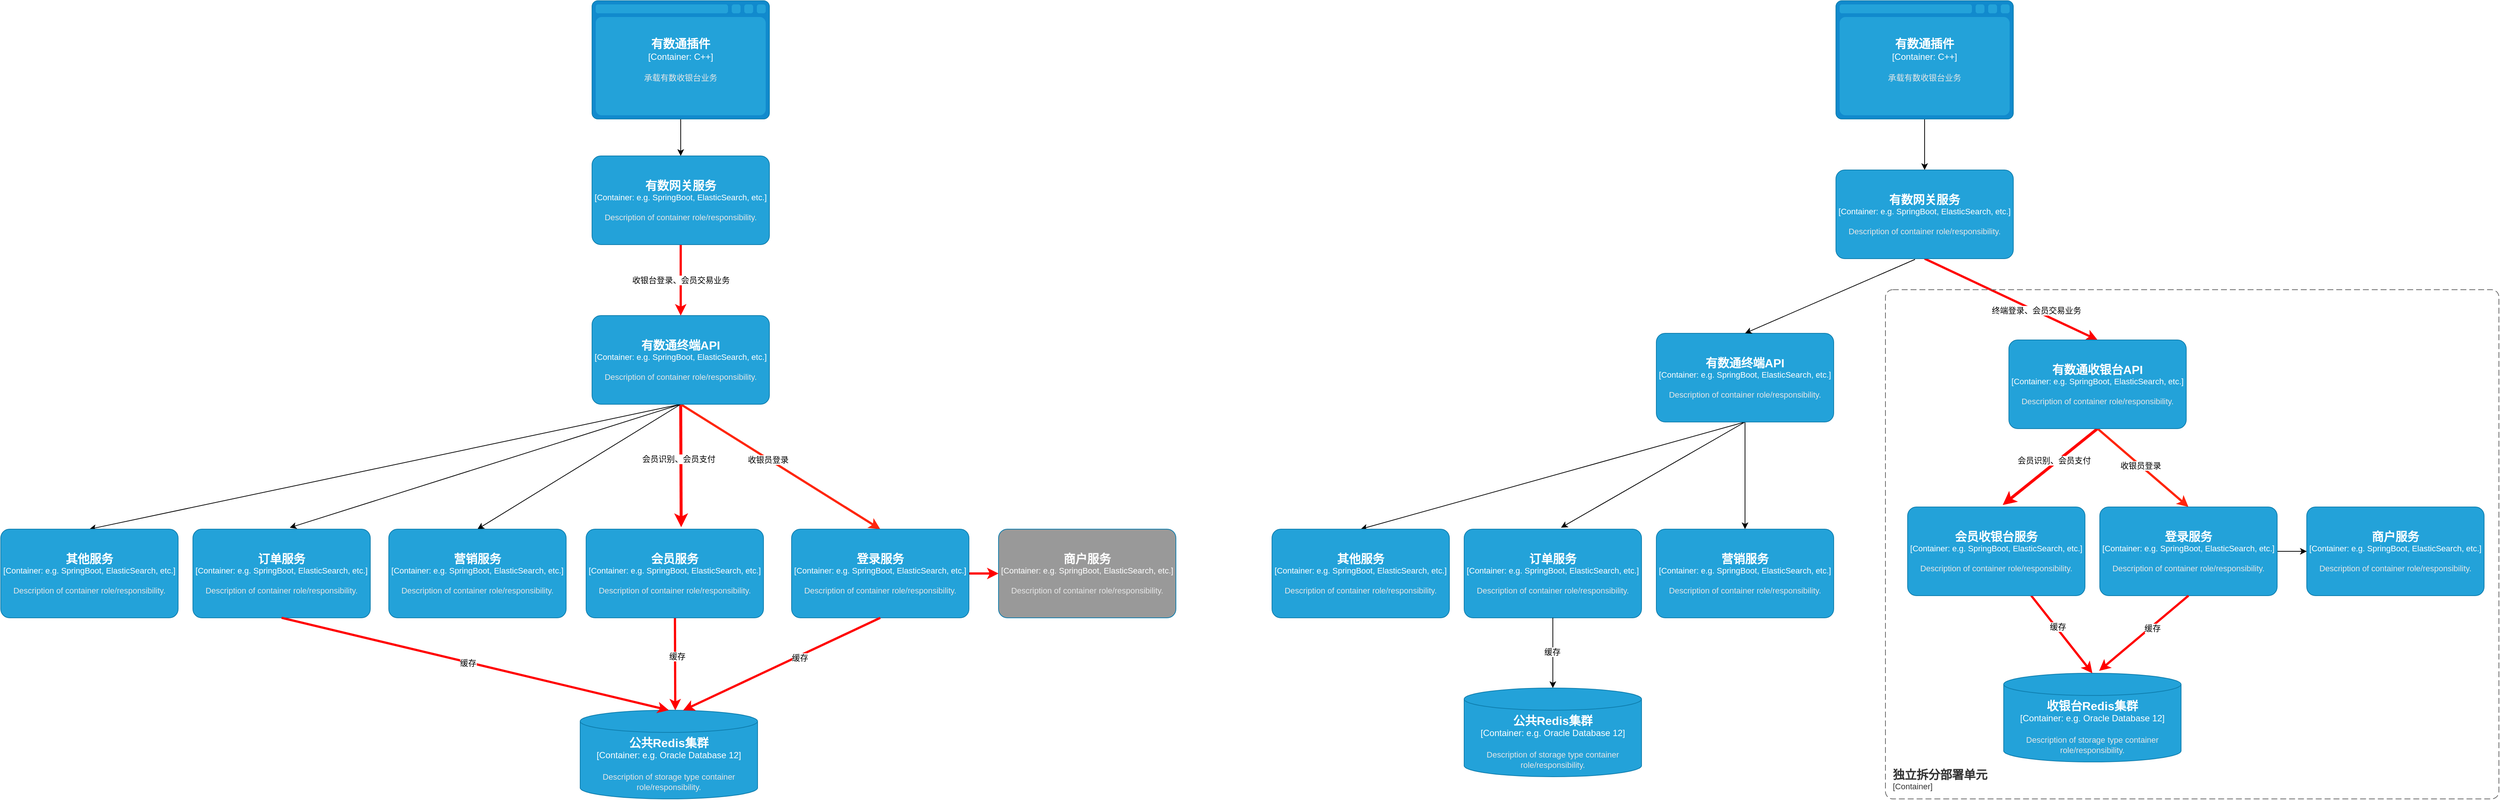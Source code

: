 <mxfile version="21.0.6" type="github">
  <diagram name="第 1 页" id="t0UJckb2Ev8VVVna4g9e">
    <mxGraphModel dx="2522" dy="2105" grid="1" gridSize="10" guides="1" tooltips="1" connect="1" arrows="1" fold="1" page="1" pageScale="1" pageWidth="827" pageHeight="1169" math="0" shadow="0">
      <root>
        <mxCell id="0" />
        <mxCell id="1" parent="0" />
        <mxCell id="-FBFodK5nEFQoo2l8xee-19" style="edgeStyle=orthogonalEdgeStyle;rounded=0;orthogonalLoop=1;jettySize=auto;html=1;exitX=0.5;exitY=1;exitDx=0;exitDy=0;exitPerimeter=0;entryX=0.5;entryY=0;entryDx=0;entryDy=0;entryPerimeter=0;" edge="1" parent="1" source="-FBFodK5nEFQoo2l8xee-1" target="-FBFodK5nEFQoo2l8xee-5">
          <mxGeometry relative="1" as="geometry" />
        </mxCell>
        <object placeholders="1" c4Type="有数通插件" c4Container="Container" c4Technology="C++" c4Description="承载有数收银台业务" label="&lt;font style=&quot;font-size: 16px&quot;&gt;&lt;b&gt;%c4Type%&lt;/b&gt;&lt;/font&gt;&lt;div&gt;[%c4Container%:&amp;nbsp;%c4Technology%]&lt;/div&gt;&lt;br&gt;&lt;div&gt;&lt;font style=&quot;font-size: 11px&quot;&gt;&lt;font color=&quot;#E6E6E6&quot;&gt;%c4Description%&lt;/font&gt;&lt;/div&gt;" id="-FBFodK5nEFQoo2l8xee-1">
          <mxCell style="shape=mxgraph.c4.webBrowserContainer2;whiteSpace=wrap;html=1;boundedLbl=1;rounded=0;labelBackgroundColor=none;strokeColor=#118ACD;fillColor=#23A2D9;strokeColor=#118ACD;strokeColor2=#0E7DAD;fontSize=12;fontColor=#ffffff;align=center;metaEdit=1;points=[[0.5,0,0],[1,0.25,0],[1,0.5,0],[1,0.75,0],[0.5,1,0],[0,0.75,0],[0,0.5,0],[0,0.25,0]];resizable=0;" vertex="1" parent="1">
            <mxGeometry x="230" y="-130" width="240" height="160" as="geometry" />
          </mxCell>
        </object>
        <mxCell id="-FBFodK5nEFQoo2l8xee-25" style="rounded=0;orthogonalLoop=1;jettySize=auto;html=1;exitX=0.5;exitY=1;exitDx=0;exitDy=0;exitPerimeter=0;entryX=0.536;entryY=-0.022;entryDx=0;entryDy=0;entryPerimeter=0;strokeColor=#FF0000;strokeWidth=4;" edge="1" parent="1" source="-FBFodK5nEFQoo2l8xee-2" target="-FBFodK5nEFQoo2l8xee-24">
          <mxGeometry relative="1" as="geometry" />
        </mxCell>
        <mxCell id="-FBFodK5nEFQoo2l8xee-38" value="会员识别、会员支付" style="edgeLabel;html=1;align=center;verticalAlign=middle;resizable=0;points=[];" vertex="1" connectable="0" parent="-FBFodK5nEFQoo2l8xee-25">
          <mxGeometry x="-0.114" y="-4" relative="1" as="geometry">
            <mxPoint as="offset" />
          </mxGeometry>
        </mxCell>
        <mxCell id="-FBFodK5nEFQoo2l8xee-27" style="rounded=0;orthogonalLoop=1;jettySize=auto;html=1;exitX=0.5;exitY=1;exitDx=0;exitDy=0;exitPerimeter=0;entryX=0.546;entryY=-0.017;entryDx=0;entryDy=0;entryPerimeter=0;" edge="1" parent="1" source="-FBFodK5nEFQoo2l8xee-2" target="-FBFodK5nEFQoo2l8xee-26">
          <mxGeometry relative="1" as="geometry">
            <mxPoint x="-120" y="580" as="targetPoint" />
          </mxGeometry>
        </mxCell>
        <mxCell id="-FBFodK5nEFQoo2l8xee-31" style="rounded=0;orthogonalLoop=1;jettySize=auto;html=1;exitX=0.5;exitY=1;exitDx=0;exitDy=0;exitPerimeter=0;entryX=0.5;entryY=0;entryDx=0;entryDy=0;entryPerimeter=0;" edge="1" parent="1" source="-FBFodK5nEFQoo2l8xee-2" target="-FBFodK5nEFQoo2l8xee-30">
          <mxGeometry relative="1" as="geometry" />
        </mxCell>
        <mxCell id="-FBFodK5nEFQoo2l8xee-34" style="rounded=0;orthogonalLoop=1;jettySize=auto;html=1;exitX=0.5;exitY=1;exitDx=0;exitDy=0;exitPerimeter=0;entryX=0.5;entryY=0;entryDx=0;entryDy=0;entryPerimeter=0;" edge="1" parent="1" source="-FBFodK5nEFQoo2l8xee-2" target="-FBFodK5nEFQoo2l8xee-33">
          <mxGeometry relative="1" as="geometry" />
        </mxCell>
        <mxCell id="-FBFodK5nEFQoo2l8xee-37" style="rounded=0;orthogonalLoop=1;jettySize=auto;html=1;exitX=0.5;exitY=1;exitDx=0;exitDy=0;exitPerimeter=0;strokeColor=#FF250D;strokeWidth=3;entryX=0.5;entryY=0;entryDx=0;entryDy=0;entryPerimeter=0;" edge="1" parent="1" source="-FBFodK5nEFQoo2l8xee-2" target="-FBFodK5nEFQoo2l8xee-174">
          <mxGeometry relative="1" as="geometry">
            <mxPoint x="570" y="570" as="targetPoint" />
          </mxGeometry>
        </mxCell>
        <mxCell id="-FBFodK5nEFQoo2l8xee-39" value="收银员登录" style="edgeLabel;html=1;align=center;verticalAlign=middle;resizable=0;points=[];" vertex="1" connectable="0" parent="-FBFodK5nEFQoo2l8xee-37">
          <mxGeometry x="-0.18" relative="1" as="geometry">
            <mxPoint x="7" y="6" as="offset" />
          </mxGeometry>
        </mxCell>
        <object placeholders="1" c4Name="有数通终端API" c4Type="Container" c4Technology="e.g. SpringBoot, ElasticSearch, etc." c4Description="Description of container role/responsibility." label="&lt;font style=&quot;font-size: 16px&quot;&gt;&lt;b&gt;%c4Name%&lt;/b&gt;&lt;/font&gt;&lt;div&gt;[%c4Type%: %c4Technology%]&lt;/div&gt;&lt;br&gt;&lt;div&gt;&lt;font style=&quot;font-size: 11px&quot;&gt;&lt;font color=&quot;#E6E6E6&quot;&gt;%c4Description%&lt;/font&gt;&lt;/div&gt;" id="-FBFodK5nEFQoo2l8xee-2">
          <mxCell style="rounded=1;whiteSpace=wrap;html=1;fontSize=11;labelBackgroundColor=none;fillColor=#23A2D9;fontColor=#ffffff;align=center;arcSize=10;strokeColor=#0E7DAD;metaEdit=1;resizable=0;points=[[0.25,0,0],[0.5,0,0],[0.75,0,0],[1,0.25,0],[1,0.5,0],[1,0.75,0],[0.75,1,0],[0.5,1,0],[0.25,1,0],[0,0.75,0],[0,0.5,0],[0,0.25,0]];" vertex="1" parent="1">
            <mxGeometry x="230" y="296" width="240" height="120" as="geometry" />
          </mxCell>
        </object>
        <mxCell id="-FBFodK5nEFQoo2l8xee-20" value="收银台登录、会员交易业务" style="edgeStyle=orthogonalEdgeStyle;rounded=0;orthogonalLoop=1;jettySize=auto;html=1;entryX=0.5;entryY=0;entryDx=0;entryDy=0;entryPerimeter=0;strokeColor=#FF0000;strokeWidth=3;" edge="1" parent="1" source="-FBFodK5nEFQoo2l8xee-5" target="-FBFodK5nEFQoo2l8xee-2">
          <mxGeometry x="0.005" relative="1" as="geometry">
            <mxPoint as="offset" />
          </mxGeometry>
        </mxCell>
        <object placeholders="1" c4Name="有数网关服务" c4Type="Container" c4Technology="e.g. SpringBoot, ElasticSearch, etc." c4Description="Description of container role/responsibility." label="&lt;font style=&quot;font-size: 16px&quot;&gt;&lt;b&gt;%c4Name%&lt;/b&gt;&lt;/font&gt;&lt;div&gt;[%c4Type%: %c4Technology%]&lt;/div&gt;&lt;br&gt;&lt;div&gt;&lt;font style=&quot;font-size: 11px&quot;&gt;&lt;font color=&quot;#E6E6E6&quot;&gt;%c4Description%&lt;/font&gt;&lt;/div&gt;" id="-FBFodK5nEFQoo2l8xee-5">
          <mxCell style="rounded=1;whiteSpace=wrap;html=1;fontSize=11;labelBackgroundColor=none;fillColor=#23A2D9;fontColor=#ffffff;align=center;arcSize=10;strokeColor=#0E7DAD;metaEdit=1;resizable=0;points=[[0.25,0,0],[0.5,0,0],[0.75,0,0],[1,0.25,0],[1,0.5,0],[1,0.75,0],[0.75,1,0],[0.5,1,0],[0.25,1,0],[0,0.75,0],[0,0.5,0],[0,0.25,0]];" vertex="1" parent="1">
            <mxGeometry x="230" y="80" width="240" height="120" as="geometry" />
          </mxCell>
        </object>
        <mxCell id="-FBFodK5nEFQoo2l8xee-94" style="rounded=0;orthogonalLoop=1;jettySize=auto;html=1;entryX=0.536;entryY=0.002;entryDx=0;entryDy=0;entryPerimeter=0;strokeWidth=3;strokeColor=#FF0000;" edge="1" parent="1" source="-FBFodK5nEFQoo2l8xee-24" target="-FBFodK5nEFQoo2l8xee-92">
          <mxGeometry relative="1" as="geometry" />
        </mxCell>
        <mxCell id="-FBFodK5nEFQoo2l8xee-98" value="缓存" style="edgeLabel;html=1;align=center;verticalAlign=middle;resizable=0;points=[];" vertex="1" connectable="0" parent="-FBFodK5nEFQoo2l8xee-94">
          <mxGeometry x="-0.174" y="2" relative="1" as="geometry">
            <mxPoint as="offset" />
          </mxGeometry>
        </mxCell>
        <object placeholders="1" c4Name="会员服务" c4Type="Container" c4Technology="e.g. SpringBoot, ElasticSearch, etc." c4Description="Description of container role/responsibility." label="&lt;font style=&quot;font-size: 16px&quot;&gt;&lt;b&gt;%c4Name%&lt;/b&gt;&lt;/font&gt;&lt;div&gt;[%c4Type%: %c4Technology%]&lt;/div&gt;&lt;br&gt;&lt;div&gt;&lt;font style=&quot;font-size: 11px&quot;&gt;&lt;font color=&quot;#E6E6E6&quot;&gt;%c4Description%&lt;/font&gt;&lt;/div&gt;" id="-FBFodK5nEFQoo2l8xee-24">
          <mxCell style="rounded=1;whiteSpace=wrap;html=1;fontSize=11;labelBackgroundColor=none;fillColor=#23A2D9;fontColor=#ffffff;align=center;arcSize=10;strokeColor=#0E7DAD;metaEdit=1;resizable=0;points=[[0.25,0,0],[0.5,0,0],[0.75,0,0],[1,0.25,0],[1,0.5,0],[1,0.75,0],[0.75,1,0],[0.5,1,0],[0.25,1,0],[0,0.75,0],[0,0.5,0],[0,0.25,0]];" vertex="1" parent="1">
            <mxGeometry x="222" y="585" width="240" height="120" as="geometry" />
          </mxCell>
        </object>
        <object placeholders="1" c4Name="订单服务" c4Type="Container" c4Technology="e.g. SpringBoot, ElasticSearch, etc." c4Description="Description of container role/responsibility." label="&lt;font style=&quot;font-size: 16px&quot;&gt;&lt;b&gt;%c4Name%&lt;/b&gt;&lt;/font&gt;&lt;div&gt;[%c4Type%: %c4Technology%]&lt;/div&gt;&lt;br&gt;&lt;div&gt;&lt;font style=&quot;font-size: 11px&quot;&gt;&lt;font color=&quot;#E6E6E6&quot;&gt;%c4Description%&lt;/font&gt;&lt;/div&gt;" id="-FBFodK5nEFQoo2l8xee-26">
          <mxCell style="rounded=1;whiteSpace=wrap;html=1;fontSize=11;labelBackgroundColor=none;fillColor=#23A2D9;fontColor=#ffffff;align=center;arcSize=10;strokeColor=#0E7DAD;metaEdit=1;resizable=0;points=[[0.25,0,0],[0.5,0,0],[0.75,0,0],[1,0.25,0],[1,0.5,0],[1,0.75,0],[0.75,1,0],[0.5,1,0],[0.25,1,0],[0,0.75,0],[0,0.5,0],[0,0.25,0]];" vertex="1" parent="1">
            <mxGeometry x="-310" y="585" width="240" height="120" as="geometry" />
          </mxCell>
        </object>
        <object placeholders="1" c4Name="营销服务" c4Type="Container" c4Technology="e.g. SpringBoot, ElasticSearch, etc." c4Description="Description of container role/responsibility." label="&lt;font style=&quot;font-size: 16px&quot;&gt;&lt;b&gt;%c4Name%&lt;/b&gt;&lt;/font&gt;&lt;div&gt;[%c4Type%: %c4Technology%]&lt;/div&gt;&lt;br&gt;&lt;div&gt;&lt;font style=&quot;font-size: 11px&quot;&gt;&lt;font color=&quot;#E6E6E6&quot;&gt;%c4Description%&lt;/font&gt;&lt;/div&gt;" id="-FBFodK5nEFQoo2l8xee-30">
          <mxCell style="rounded=1;whiteSpace=wrap;html=1;fontSize=11;labelBackgroundColor=none;fillColor=#23A2D9;fontColor=#ffffff;align=center;arcSize=10;strokeColor=#0E7DAD;metaEdit=1;resizable=0;points=[[0.25,0,0],[0.5,0,0],[0.75,0,0],[1,0.25,0],[1,0.5,0],[1,0.75,0],[0.75,1,0],[0.5,1,0],[0.25,1,0],[0,0.75,0],[0,0.5,0],[0,0.25,0]];" vertex="1" parent="1">
            <mxGeometry x="-45" y="585" width="240" height="120" as="geometry" />
          </mxCell>
        </object>
        <object placeholders="1" c4Name="其他服务" c4Type="Container" c4Technology="e.g. SpringBoot, ElasticSearch, etc." c4Description="Description of container role/responsibility." label="&lt;font style=&quot;font-size: 16px&quot;&gt;&lt;b&gt;%c4Name%&lt;/b&gt;&lt;/font&gt;&lt;div&gt;[%c4Type%: %c4Technology%]&lt;/div&gt;&lt;br&gt;&lt;div&gt;&lt;font style=&quot;font-size: 11px&quot;&gt;&lt;font color=&quot;#E6E6E6&quot;&gt;%c4Description%&lt;/font&gt;&lt;/div&gt;" id="-FBFodK5nEFQoo2l8xee-33">
          <mxCell style="rounded=1;whiteSpace=wrap;html=1;fontSize=11;labelBackgroundColor=none;fillColor=#23A2D9;fontColor=#ffffff;align=center;arcSize=10;strokeColor=#0E7DAD;metaEdit=1;resizable=0;points=[[0.25,0,0],[0.5,0,0],[0.75,0,0],[1,0.25,0],[1,0.5,0],[1,0.75,0],[0.75,1,0],[0.5,1,0],[0.25,1,0],[0,0.75,0],[0,0.5,0],[0,0.25,0]];" vertex="1" parent="1">
            <mxGeometry x="-570" y="585" width="240" height="120" as="geometry" />
          </mxCell>
        </object>
        <object placeholders="1" c4Name="商户服务" c4Type="Container" c4Technology="e.g. SpringBoot, ElasticSearch, etc." c4Description="Description of container role/responsibility." label="&lt;font style=&quot;font-size: 16px&quot;&gt;&lt;b&gt;%c4Name%&lt;/b&gt;&lt;/font&gt;&lt;div&gt;[%c4Type%: %c4Technology%]&lt;/div&gt;&lt;br&gt;&lt;div&gt;&lt;font style=&quot;font-size: 11px&quot;&gt;&lt;font color=&quot;#E6E6E6&quot;&gt;%c4Description%&lt;/font&gt;&lt;/div&gt;" id="-FBFodK5nEFQoo2l8xee-36">
          <mxCell style="rounded=1;whiteSpace=wrap;html=1;fontSize=11;labelBackgroundColor=none;fillColor=#999999;fontColor=#ffffff;align=center;arcSize=10;strokeColor=#0E7DAD;metaEdit=1;resizable=0;points=[[0.25,0,0],[0.5,0,0],[0.75,0,0],[1,0.25,0],[1,0.5,0],[1,0.75,0],[0.75,1,0],[0.5,1,0],[0.25,1,0],[0,0.75,0],[0,0.5,0],[0,0.25,0]];" vertex="1" parent="1">
            <mxGeometry x="780" y="585" width="240" height="120" as="geometry" />
          </mxCell>
        </object>
        <object placeholders="1" c4Type="公共Redis集群" c4Container="Container" c4Technology="e.g. Oracle Database 12" c4Description="Description of storage type container role/responsibility." label="&lt;font style=&quot;font-size: 16px&quot;&gt;&lt;b&gt;%c4Type%&lt;/b&gt;&lt;/font&gt;&lt;div&gt;[%c4Container%:&amp;nbsp;%c4Technology%]&lt;/div&gt;&lt;br&gt;&lt;div&gt;&lt;font style=&quot;font-size: 11px&quot;&gt;&lt;font color=&quot;#E6E6E6&quot;&gt;%c4Description%&lt;/font&gt;&lt;/div&gt;" id="-FBFodK5nEFQoo2l8xee-92">
          <mxCell style="shape=cylinder3;size=15;whiteSpace=wrap;html=1;boundedLbl=1;rounded=0;labelBackgroundColor=none;fillColor=#23A2D9;fontSize=12;fontColor=#ffffff;align=center;strokeColor=#0E7DAD;metaEdit=1;points=[[0.5,0,0],[1,0.25,0],[1,0.5,0],[1,0.75,0],[0.5,1,0],[0,0.75,0],[0,0.5,0],[0,0.25,0]];resizable=0;" vertex="1" parent="1">
            <mxGeometry x="214" y="830" width="240" height="120" as="geometry" />
          </mxCell>
        </object>
        <mxCell id="-FBFodK5nEFQoo2l8xee-95" style="rounded=0;orthogonalLoop=1;jettySize=auto;html=1;exitX=0.5;exitY=1;exitDx=0;exitDy=0;exitPerimeter=0;strokeColor=#FF0000;strokeWidth=3;entryX=0.5;entryY=0;entryDx=0;entryDy=0;entryPerimeter=0;" edge="1" parent="1" source="-FBFodK5nEFQoo2l8xee-26" target="-FBFodK5nEFQoo2l8xee-92">
          <mxGeometry relative="1" as="geometry">
            <mxPoint x="390" y="715" as="sourcePoint" />
            <mxPoint x="360" y="870" as="targetPoint" />
          </mxGeometry>
        </mxCell>
        <mxCell id="-FBFodK5nEFQoo2l8xee-96" value="缓存" style="edgeLabel;html=1;align=center;verticalAlign=middle;resizable=0;points=[];" vertex="1" connectable="0" parent="-FBFodK5nEFQoo2l8xee-95">
          <mxGeometry x="-0.039" y="-1" relative="1" as="geometry">
            <mxPoint as="offset" />
          </mxGeometry>
        </mxCell>
        <mxCell id="-FBFodK5nEFQoo2l8xee-146" style="edgeStyle=orthogonalEdgeStyle;rounded=0;orthogonalLoop=1;jettySize=auto;html=1;exitX=0.5;exitY=1;exitDx=0;exitDy=0;exitPerimeter=0;entryX=0.5;entryY=0;entryDx=0;entryDy=0;entryPerimeter=0;" edge="1" parent="1" source="-FBFodK5nEFQoo2l8xee-147" target="-FBFodK5nEFQoo2l8xee-157">
          <mxGeometry relative="1" as="geometry" />
        </mxCell>
        <object placeholders="1" c4Type="有数通插件" c4Container="Container" c4Technology="C++" c4Description="承载有数收银台业务" label="&lt;font style=&quot;font-size: 16px&quot;&gt;&lt;b&gt;%c4Type%&lt;/b&gt;&lt;/font&gt;&lt;div&gt;[%c4Container%:&amp;nbsp;%c4Technology%]&lt;/div&gt;&lt;br&gt;&lt;div&gt;&lt;font style=&quot;font-size: 11px&quot;&gt;&lt;font color=&quot;#E6E6E6&quot;&gt;%c4Description%&lt;/font&gt;&lt;/div&gt;" id="-FBFodK5nEFQoo2l8xee-147">
          <mxCell style="shape=mxgraph.c4.webBrowserContainer2;whiteSpace=wrap;html=1;boundedLbl=1;rounded=0;labelBackgroundColor=none;strokeColor=#118ACD;fillColor=#23A2D9;strokeColor=#118ACD;strokeColor2=#0E7DAD;fontSize=12;fontColor=#ffffff;align=center;metaEdit=1;points=[[0.5,0,0],[1,0.25,0],[1,0.5,0],[1,0.75,0],[0.5,1,0],[0,0.75,0],[0,0.5,0],[0,0.25,0]];resizable=0;" vertex="1" parent="1">
            <mxGeometry x="1913" y="-130" width="240" height="160" as="geometry" />
          </mxCell>
        </object>
        <mxCell id="-FBFodK5nEFQoo2l8xee-148" style="rounded=0;orthogonalLoop=1;jettySize=auto;html=1;exitX=0.5;exitY=1;exitDx=0;exitDy=0;exitPerimeter=0;entryX=0.536;entryY=-0.022;entryDx=0;entryDy=0;entryPerimeter=0;strokeColor=#FF0000;strokeWidth=4;" edge="1" parent="1" source="-FBFodK5nEFQoo2l8xee-169" target="-FBFodK5nEFQoo2l8xee-160">
          <mxGeometry relative="1" as="geometry" />
        </mxCell>
        <mxCell id="-FBFodK5nEFQoo2l8xee-149" value="会员识别、会员支付" style="edgeLabel;html=1;align=center;verticalAlign=middle;resizable=0;points=[];" vertex="1" connectable="0" parent="-FBFodK5nEFQoo2l8xee-148">
          <mxGeometry x="-0.114" y="-4" relative="1" as="geometry">
            <mxPoint as="offset" />
          </mxGeometry>
        </mxCell>
        <mxCell id="-FBFodK5nEFQoo2l8xee-150" style="rounded=0;orthogonalLoop=1;jettySize=auto;html=1;exitX=0.5;exitY=1;exitDx=0;exitDy=0;exitPerimeter=0;entryX=0.546;entryY=-0.017;entryDx=0;entryDy=0;entryPerimeter=0;" edge="1" parent="1" source="-FBFodK5nEFQoo2l8xee-155" target="-FBFodK5nEFQoo2l8xee-161">
          <mxGeometry relative="1" as="geometry">
            <mxPoint x="1583" y="580" as="targetPoint" />
          </mxGeometry>
        </mxCell>
        <mxCell id="-FBFodK5nEFQoo2l8xee-151" style="rounded=0;orthogonalLoop=1;jettySize=auto;html=1;exitX=0.5;exitY=1;exitDx=0;exitDy=0;exitPerimeter=0;entryX=0.5;entryY=0;entryDx=0;entryDy=0;entryPerimeter=0;" edge="1" parent="1" source="-FBFodK5nEFQoo2l8xee-155" target="-FBFodK5nEFQoo2l8xee-162">
          <mxGeometry relative="1" as="geometry" />
        </mxCell>
        <mxCell id="-FBFodK5nEFQoo2l8xee-152" style="rounded=0;orthogonalLoop=1;jettySize=auto;html=1;exitX=0.5;exitY=1;exitDx=0;exitDy=0;exitPerimeter=0;entryX=0.5;entryY=0;entryDx=0;entryDy=0;entryPerimeter=0;" edge="1" parent="1" source="-FBFodK5nEFQoo2l8xee-155" target="-FBFodK5nEFQoo2l8xee-163">
          <mxGeometry relative="1" as="geometry" />
        </mxCell>
        <mxCell id="-FBFodK5nEFQoo2l8xee-153" style="rounded=0;orthogonalLoop=1;jettySize=auto;html=1;entryX=0.5;entryY=0;entryDx=0;entryDy=0;entryPerimeter=0;exitX=0.5;exitY=1;exitDx=0;exitDy=0;exitPerimeter=0;strokeColor=#FF250D;strokeWidth=3;" edge="1" parent="1" source="-FBFodK5nEFQoo2l8xee-169" target="-FBFodK5nEFQoo2l8xee-182">
          <mxGeometry relative="1" as="geometry" />
        </mxCell>
        <mxCell id="-FBFodK5nEFQoo2l8xee-154" value="收银员登录" style="edgeLabel;html=1;align=center;verticalAlign=middle;resizable=0;points=[];" vertex="1" connectable="0" parent="-FBFodK5nEFQoo2l8xee-153">
          <mxGeometry x="-0.18" relative="1" as="geometry">
            <mxPoint x="7" y="6" as="offset" />
          </mxGeometry>
        </mxCell>
        <object placeholders="1" c4Name="有数通终端API" c4Type="Container" c4Technology="e.g. SpringBoot, ElasticSearch, etc." c4Description="Description of container role/responsibility." label="&lt;font style=&quot;font-size: 16px&quot;&gt;&lt;b&gt;%c4Name%&lt;/b&gt;&lt;/font&gt;&lt;div&gt;[%c4Type%: %c4Technology%]&lt;/div&gt;&lt;br&gt;&lt;div&gt;&lt;font style=&quot;font-size: 11px&quot;&gt;&lt;font color=&quot;#E6E6E6&quot;&gt;%c4Description%&lt;/font&gt;&lt;/div&gt;" id="-FBFodK5nEFQoo2l8xee-155">
          <mxCell style="rounded=1;whiteSpace=wrap;html=1;fontSize=11;labelBackgroundColor=none;fillColor=#23A2D9;fontColor=#ffffff;align=center;arcSize=10;strokeColor=#0E7DAD;metaEdit=1;resizable=0;points=[[0.25,0,0],[0.5,0,0],[0.75,0,0],[1,0.25,0],[1,0.5,0],[1,0.75,0],[0.75,1,0],[0.5,1,0],[0.25,1,0],[0,0.75,0],[0,0.5,0],[0,0.25,0]];" vertex="1" parent="1">
            <mxGeometry x="1670" y="320" width="240" height="120" as="geometry" />
          </mxCell>
        </object>
        <mxCell id="-FBFodK5nEFQoo2l8xee-156" style="rounded=0;orthogonalLoop=1;jettySize=auto;html=1;strokeColor=#FF0000;strokeWidth=3;exitX=0.5;exitY=1;exitDx=0;exitDy=0;exitPerimeter=0;entryX=0.5;entryY=0;entryDx=0;entryDy=0;entryPerimeter=0;" edge="1" parent="1" source="-FBFodK5nEFQoo2l8xee-157" target="-FBFodK5nEFQoo2l8xee-169">
          <mxGeometry relative="1" as="geometry" />
        </mxCell>
        <mxCell id="-FBFodK5nEFQoo2l8xee-172" value="终端登录、会员交易业务" style="edgeLabel;html=1;align=center;verticalAlign=middle;resizable=0;points=[];" vertex="1" connectable="0" parent="-FBFodK5nEFQoo2l8xee-156">
          <mxGeometry x="0.279" y="1" relative="1" as="geometry">
            <mxPoint x="1" as="offset" />
          </mxGeometry>
        </mxCell>
        <mxCell id="-FBFodK5nEFQoo2l8xee-170" style="rounded=0;orthogonalLoop=1;jettySize=auto;html=1;entryX=0.5;entryY=0;entryDx=0;entryDy=0;entryPerimeter=0;" edge="1" parent="1" target="-FBFodK5nEFQoo2l8xee-155">
          <mxGeometry relative="1" as="geometry">
            <mxPoint x="2020" y="220" as="sourcePoint" />
          </mxGeometry>
        </mxCell>
        <object placeholders="1" c4Name="有数网关服务" c4Type="Container" c4Technology="e.g. SpringBoot, ElasticSearch, etc." c4Description="Description of container role/responsibility." label="&lt;font style=&quot;font-size: 16px&quot;&gt;&lt;b&gt;%c4Name%&lt;/b&gt;&lt;/font&gt;&lt;div&gt;[%c4Type%: %c4Technology%]&lt;/div&gt;&lt;br&gt;&lt;div&gt;&lt;font style=&quot;font-size: 11px&quot;&gt;&lt;font color=&quot;#E6E6E6&quot;&gt;%c4Description%&lt;/font&gt;&lt;/div&gt;" id="-FBFodK5nEFQoo2l8xee-157">
          <mxCell style="rounded=1;whiteSpace=wrap;html=1;fontSize=11;labelBackgroundColor=none;fillColor=#23A2D9;fontColor=#ffffff;align=center;arcSize=10;strokeColor=#0E7DAD;metaEdit=1;resizable=0;points=[[0.25,0,0],[0.5,0,0],[0.75,0,0],[1,0.25,0],[1,0.5,0],[1,0.75,0],[0.75,1,0],[0.5,1,0],[0.25,1,0],[0,0.75,0],[0,0.5,0],[0,0.25,0]];" vertex="1" parent="1">
            <mxGeometry x="1913" y="99" width="240" height="120" as="geometry" />
          </mxCell>
        </object>
        <mxCell id="-FBFodK5nEFQoo2l8xee-158" style="rounded=0;orthogonalLoop=1;jettySize=auto;html=1;strokeWidth=3;strokeColor=#FF0000;entryX=0.5;entryY=0;entryDx=0;entryDy=0;entryPerimeter=0;" edge="1" parent="1" source="-FBFodK5nEFQoo2l8xee-160" target="-FBFodK5nEFQoo2l8xee-165">
          <mxGeometry relative="1" as="geometry">
            <mxPoint x="2123" y="790" as="targetPoint" />
          </mxGeometry>
        </mxCell>
        <mxCell id="-FBFodK5nEFQoo2l8xee-159" value="缓存" style="edgeLabel;html=1;align=center;verticalAlign=middle;resizable=0;points=[];" vertex="1" connectable="0" parent="-FBFodK5nEFQoo2l8xee-158">
          <mxGeometry x="-0.174" y="2" relative="1" as="geometry">
            <mxPoint as="offset" />
          </mxGeometry>
        </mxCell>
        <object placeholders="1" c4Name="会员收银台服务" c4Type="Container" c4Technology="e.g. SpringBoot, ElasticSearch, etc." c4Description="Description of container role/responsibility." label="&lt;font style=&quot;font-size: 16px&quot;&gt;&lt;b&gt;%c4Name%&lt;/b&gt;&lt;/font&gt;&lt;div&gt;[%c4Type%: %c4Technology%]&lt;/div&gt;&lt;br&gt;&lt;div&gt;&lt;font style=&quot;font-size: 11px&quot;&gt;&lt;font color=&quot;#E6E6E6&quot;&gt;%c4Description%&lt;/font&gt;&lt;/div&gt;" id="-FBFodK5nEFQoo2l8xee-160">
          <mxCell style="rounded=1;whiteSpace=wrap;html=1;fontSize=11;labelBackgroundColor=none;fillColor=#23A2D9;fontColor=#ffffff;align=center;arcSize=10;strokeColor=#0E7DAD;metaEdit=1;resizable=0;points=[[0.25,0,0],[0.5,0,0],[0.75,0,0],[1,0.25,0],[1,0.5,0],[1,0.75,0],[0.75,1,0],[0.5,1,0],[0.25,1,0],[0,0.75,0],[0,0.5,0],[0,0.25,0]];" vertex="1" parent="1">
            <mxGeometry x="2010" y="555" width="240" height="120" as="geometry" />
          </mxCell>
        </object>
        <object placeholders="1" c4Name="订单服务" c4Type="Container" c4Technology="e.g. SpringBoot, ElasticSearch, etc." c4Description="Description of container role/responsibility." label="&lt;font style=&quot;font-size: 16px&quot;&gt;&lt;b&gt;%c4Name%&lt;/b&gt;&lt;/font&gt;&lt;div&gt;[%c4Type%: %c4Technology%]&lt;/div&gt;&lt;br&gt;&lt;div&gt;&lt;font style=&quot;font-size: 11px&quot;&gt;&lt;font color=&quot;#E6E6E6&quot;&gt;%c4Description%&lt;/font&gt;&lt;/div&gt;" id="-FBFodK5nEFQoo2l8xee-161">
          <mxCell style="rounded=1;whiteSpace=wrap;html=1;fontSize=11;labelBackgroundColor=none;fillColor=#23A2D9;fontColor=#ffffff;align=center;arcSize=10;strokeColor=#0E7DAD;metaEdit=1;resizable=0;points=[[0.25,0,0],[0.5,0,0],[0.75,0,0],[1,0.25,0],[1,0.5,0],[1,0.75,0],[0.75,1,0],[0.5,1,0],[0.25,1,0],[0,0.75,0],[0,0.5,0],[0,0.25,0]];" vertex="1" parent="1">
            <mxGeometry x="1410" y="585" width="240" height="120" as="geometry" />
          </mxCell>
        </object>
        <object placeholders="1" c4Name="营销服务" c4Type="Container" c4Technology="e.g. SpringBoot, ElasticSearch, etc." c4Description="Description of container role/responsibility." label="&lt;font style=&quot;font-size: 16px&quot;&gt;&lt;b&gt;%c4Name%&lt;/b&gt;&lt;/font&gt;&lt;div&gt;[%c4Type%: %c4Technology%]&lt;/div&gt;&lt;br&gt;&lt;div&gt;&lt;font style=&quot;font-size: 11px&quot;&gt;&lt;font color=&quot;#E6E6E6&quot;&gt;%c4Description%&lt;/font&gt;&lt;/div&gt;" id="-FBFodK5nEFQoo2l8xee-162">
          <mxCell style="rounded=1;whiteSpace=wrap;html=1;fontSize=11;labelBackgroundColor=none;fillColor=#23A2D9;fontColor=#ffffff;align=center;arcSize=10;strokeColor=#0E7DAD;metaEdit=1;resizable=0;points=[[0.25,0,0],[0.5,0,0],[0.75,0,0],[1,0.25,0],[1,0.5,0],[1,0.75,0],[0.75,1,0],[0.5,1,0],[0.25,1,0],[0,0.75,0],[0,0.5,0],[0,0.25,0]];" vertex="1" parent="1">
            <mxGeometry x="1670" y="585" width="240" height="120" as="geometry" />
          </mxCell>
        </object>
        <object placeholders="1" c4Name="其他服务" c4Type="Container" c4Technology="e.g. SpringBoot, ElasticSearch, etc." c4Description="Description of container role/responsibility." label="&lt;font style=&quot;font-size: 16px&quot;&gt;&lt;b&gt;%c4Name%&lt;/b&gt;&lt;/font&gt;&lt;div&gt;[%c4Type%: %c4Technology%]&lt;/div&gt;&lt;br&gt;&lt;div&gt;&lt;font style=&quot;font-size: 11px&quot;&gt;&lt;font color=&quot;#E6E6E6&quot;&gt;%c4Description%&lt;/font&gt;&lt;/div&gt;" id="-FBFodK5nEFQoo2l8xee-163">
          <mxCell style="rounded=1;whiteSpace=wrap;html=1;fontSize=11;labelBackgroundColor=none;fillColor=#23A2D9;fontColor=#ffffff;align=center;arcSize=10;strokeColor=#0E7DAD;metaEdit=1;resizable=0;points=[[0.25,0,0],[0.5,0,0],[0.75,0,0],[1,0.25,0],[1,0.5,0],[1,0.75,0],[0.75,1,0],[0.5,1,0],[0.25,1,0],[0,0.75,0],[0,0.5,0],[0,0.25,0]];" vertex="1" parent="1">
            <mxGeometry x="1150" y="585" width="240" height="120" as="geometry" />
          </mxCell>
        </object>
        <object placeholders="1" c4Name="商户服务" c4Type="Container" c4Technology="e.g. SpringBoot, ElasticSearch, etc." c4Description="Description of container role/responsibility." label="&lt;font style=&quot;font-size: 16px&quot;&gt;&lt;b&gt;%c4Name%&lt;/b&gt;&lt;/font&gt;&lt;div&gt;[%c4Type%: %c4Technology%]&lt;/div&gt;&lt;br&gt;&lt;div&gt;&lt;font style=&quot;font-size: 11px&quot;&gt;&lt;font color=&quot;#E6E6E6&quot;&gt;%c4Description%&lt;/font&gt;&lt;/div&gt;" id="-FBFodK5nEFQoo2l8xee-164">
          <mxCell style="rounded=1;whiteSpace=wrap;html=1;fontSize=11;labelBackgroundColor=none;fillColor=#23a2d9;fontColor=#ffffff;align=center;arcSize=10;strokeColor=#0E7DAD;metaEdit=1;resizable=0;points=[[0.25,0,0],[0.5,0,0],[0.75,0,0],[1,0.25,0],[1,0.5,0],[1,0.75,0],[0.75,1,0],[0.5,1,0],[0.25,1,0],[0,0.75,0],[0,0.5,0],[0,0.25,0]];gradientColor=none;" vertex="1" parent="1">
            <mxGeometry x="2550" y="555" width="240" height="120" as="geometry" />
          </mxCell>
        </object>
        <object placeholders="1" c4Type="收银台Redis集群" c4Container="Container" c4Technology="e.g. Oracle Database 12" c4Description="Description of storage type container role/responsibility." label="&lt;font style=&quot;font-size: 16px&quot;&gt;&lt;b&gt;%c4Type%&lt;/b&gt;&lt;/font&gt;&lt;div&gt;[%c4Container%:&amp;nbsp;%c4Technology%]&lt;/div&gt;&lt;br&gt;&lt;div&gt;&lt;font style=&quot;font-size: 11px&quot;&gt;&lt;font color=&quot;#E6E6E6&quot;&gt;%c4Description%&lt;/font&gt;&lt;/div&gt;" id="-FBFodK5nEFQoo2l8xee-165">
          <mxCell style="shape=cylinder3;size=15;whiteSpace=wrap;html=1;boundedLbl=1;rounded=0;labelBackgroundColor=none;fillColor=#23A2D9;fontSize=12;fontColor=#ffffff;align=center;strokeColor=#0E7DAD;metaEdit=1;points=[[0.5,0,0],[1,0.25,0],[1,0.5,0],[1,0.75,0],[0.5,1,0],[0,0.75,0],[0,0.5,0],[0,0.25,0]];resizable=0;" vertex="1" parent="1">
            <mxGeometry x="2140" y="780" width="240" height="120" as="geometry" />
          </mxCell>
        </object>
        <mxCell id="-FBFodK5nEFQoo2l8xee-166" style="rounded=0;orthogonalLoop=1;jettySize=auto;html=1;exitX=0.5;exitY=1;exitDx=0;exitDy=0;exitPerimeter=0;strokeColor=#000000;strokeWidth=1;entryX=0.5;entryY=0;entryDx=0;entryDy=0;entryPerimeter=0;" edge="1" parent="1" source="-FBFodK5nEFQoo2l8xee-161" target="-FBFodK5nEFQoo2l8xee-168">
          <mxGeometry relative="1" as="geometry">
            <mxPoint x="2093" y="715" as="sourcePoint" />
            <mxPoint x="1530" y="820" as="targetPoint" />
          </mxGeometry>
        </mxCell>
        <mxCell id="-FBFodK5nEFQoo2l8xee-167" value="缓存" style="edgeLabel;html=1;align=center;verticalAlign=middle;resizable=0;points=[];" vertex="1" connectable="0" parent="-FBFodK5nEFQoo2l8xee-166">
          <mxGeometry x="-0.039" y="-1" relative="1" as="geometry">
            <mxPoint as="offset" />
          </mxGeometry>
        </mxCell>
        <object placeholders="1" c4Type="公共Redis集群" c4Container="Container" c4Technology="e.g. Oracle Database 12" c4Description="Description of storage type container role/responsibility." label="&lt;font style=&quot;font-size: 16px&quot;&gt;&lt;b&gt;%c4Type%&lt;/b&gt;&lt;/font&gt;&lt;div&gt;[%c4Container%:&amp;nbsp;%c4Technology%]&lt;/div&gt;&lt;br&gt;&lt;div&gt;&lt;font style=&quot;font-size: 11px&quot;&gt;&lt;font color=&quot;#E6E6E6&quot;&gt;%c4Description%&lt;/font&gt;&lt;/div&gt;" id="-FBFodK5nEFQoo2l8xee-168">
          <mxCell style="shape=cylinder3;size=15;whiteSpace=wrap;html=1;boundedLbl=1;rounded=0;labelBackgroundColor=none;fillColor=#23A2D9;fontSize=12;fontColor=#ffffff;align=center;strokeColor=#0E7DAD;metaEdit=1;points=[[0.5,0,0],[1,0.25,0],[1,0.5,0],[1,0.75,0],[0.5,1,0],[0,0.75,0],[0,0.5,0],[0,0.25,0]];resizable=0;" vertex="1" parent="1">
            <mxGeometry x="1410" y="800" width="240" height="120" as="geometry" />
          </mxCell>
        </object>
        <object placeholders="1" c4Name="有数通收银台API" c4Type="Container" c4Technology="e.g. SpringBoot, ElasticSearch, etc." c4Description="Description of container role/responsibility." label="&lt;font style=&quot;font-size: 16px&quot;&gt;&lt;b&gt;%c4Name%&lt;/b&gt;&lt;/font&gt;&lt;div&gt;[%c4Type%: %c4Technology%]&lt;/div&gt;&lt;br&gt;&lt;div&gt;&lt;font style=&quot;font-size: 11px&quot;&gt;&lt;font color=&quot;#E6E6E6&quot;&gt;%c4Description%&lt;/font&gt;&lt;/div&gt;" id="-FBFodK5nEFQoo2l8xee-169">
          <mxCell style="rounded=1;whiteSpace=wrap;html=1;fontSize=11;labelBackgroundColor=none;fillColor=#23A2D9;fontColor=#ffffff;align=center;arcSize=10;strokeColor=#0E7DAD;metaEdit=1;resizable=0;points=[[0.25,0,0],[0.5,0,0],[0.75,0,0],[1,0.25,0],[1,0.5,0],[1,0.75,0],[0.75,1,0],[0.5,1,0],[0.25,1,0],[0,0.75,0],[0,0.5,0],[0,0.25,0]];" vertex="1" parent="1">
            <mxGeometry x="2147" y="329" width="240" height="120" as="geometry" />
          </mxCell>
        </object>
        <object placeholders="1" c4Name="独立拆分部署单元" c4Type="ContainerScopeBoundary" c4Application="Container" label="&lt;font style=&quot;font-size: 16px&quot;&gt;&lt;b&gt;&lt;div style=&quot;text-align: left&quot;&gt;%c4Name%&lt;/div&gt;&lt;/b&gt;&lt;/font&gt;&lt;div style=&quot;text-align: left&quot;&gt;[%c4Application%]&lt;/div&gt;" id="-FBFodK5nEFQoo2l8xee-173">
          <mxCell style="rounded=1;fontSize=11;whiteSpace=wrap;html=1;dashed=1;arcSize=20;fillColor=none;strokeColor=#666666;fontColor=#333333;labelBackgroundColor=none;align=left;verticalAlign=bottom;labelBorderColor=none;spacingTop=0;spacing=10;dashPattern=8 4;metaEdit=1;rotatable=0;perimeter=rectanglePerimeter;noLabel=0;labelPadding=0;allowArrows=0;connectable=0;expand=0;recursiveResize=0;editable=1;pointerEvents=0;absoluteArcSize=1;points=[[0.25,0,0],[0.5,0,0],[0.75,0,0],[1,0.25,0],[1,0.5,0],[1,0.75,0],[0.75,1,0],[0.5,1,0],[0.25,1,0],[0,0.75,0],[0,0.5,0],[0,0.25,0]];" vertex="1" parent="1">
            <mxGeometry x="1980" y="261" width="830" height="689" as="geometry" />
          </mxCell>
        </object>
        <mxCell id="-FBFodK5nEFQoo2l8xee-177" style="rounded=0;orthogonalLoop=1;jettySize=auto;html=1;exitX=1;exitY=0.5;exitDx=0;exitDy=0;exitPerimeter=0;entryX=0;entryY=0.5;entryDx=0;entryDy=0;entryPerimeter=0;strokeWidth=3;strokeColor=#FF0000;" edge="1" parent="1" source="-FBFodK5nEFQoo2l8xee-174" target="-FBFodK5nEFQoo2l8xee-36">
          <mxGeometry relative="1" as="geometry" />
        </mxCell>
        <object placeholders="1" c4Name="登录服务" c4Type="Container" c4Technology="e.g. SpringBoot, ElasticSearch, etc." c4Description="Description of container role/responsibility." label="&lt;font style=&quot;font-size: 16px&quot;&gt;&lt;b&gt;%c4Name%&lt;/b&gt;&lt;/font&gt;&lt;div&gt;[%c4Type%: %c4Technology%]&lt;/div&gt;&lt;br&gt;&lt;div&gt;&lt;font style=&quot;font-size: 11px&quot;&gt;&lt;font color=&quot;#E6E6E6&quot;&gt;%c4Description%&lt;/font&gt;&lt;/div&gt;" id="-FBFodK5nEFQoo2l8xee-174">
          <mxCell style="rounded=1;whiteSpace=wrap;html=1;fontSize=11;labelBackgroundColor=none;fillColor=#23A2D9;fontColor=#ffffff;align=center;arcSize=10;strokeColor=#0E7DAD;metaEdit=1;resizable=0;points=[[0.25,0,0],[0.5,0,0],[0.75,0,0],[1,0.25,0],[1,0.5,0],[1,0.75,0],[0.75,1,0],[0.5,1,0],[0.25,1,0],[0,0.75,0],[0,0.5,0],[0,0.25,0]];" vertex="1" parent="1">
            <mxGeometry x="500" y="585" width="240" height="120" as="geometry" />
          </mxCell>
        </object>
        <mxCell id="-FBFodK5nEFQoo2l8xee-179" style="rounded=0;orthogonalLoop=1;jettySize=auto;html=1;entryX=0.58;entryY=0.002;entryDx=0;entryDy=0;entryPerimeter=0;strokeWidth=3;strokeColor=#FF0000;exitX=0.5;exitY=1;exitDx=0;exitDy=0;exitPerimeter=0;" edge="1" parent="1" source="-FBFodK5nEFQoo2l8xee-174" target="-FBFodK5nEFQoo2l8xee-92">
          <mxGeometry relative="1" as="geometry">
            <mxPoint x="352" y="715" as="sourcePoint" />
            <mxPoint x="353" y="840" as="targetPoint" />
          </mxGeometry>
        </mxCell>
        <mxCell id="-FBFodK5nEFQoo2l8xee-180" value="缓存" style="edgeLabel;html=1;align=center;verticalAlign=middle;resizable=0;points=[];" vertex="1" connectable="0" parent="-FBFodK5nEFQoo2l8xee-179">
          <mxGeometry x="-0.174" y="2" relative="1" as="geometry">
            <mxPoint as="offset" />
          </mxGeometry>
        </mxCell>
        <mxCell id="-FBFodK5nEFQoo2l8xee-184" value="" style="edgeStyle=orthogonalEdgeStyle;rounded=0;orthogonalLoop=1;jettySize=auto;html=1;" edge="1" parent="1" source="-FBFodK5nEFQoo2l8xee-182" target="-FBFodK5nEFQoo2l8xee-164">
          <mxGeometry relative="1" as="geometry" />
        </mxCell>
        <object placeholders="1" c4Name="登录服务" c4Type="Container" c4Technology="e.g. SpringBoot, ElasticSearch, etc." c4Description="Description of container role/responsibility." label="&lt;font style=&quot;font-size: 16px&quot;&gt;&lt;b&gt;%c4Name%&lt;/b&gt;&lt;/font&gt;&lt;div&gt;[%c4Type%: %c4Technology%]&lt;/div&gt;&lt;br&gt;&lt;div&gt;&lt;font style=&quot;font-size: 11px&quot;&gt;&lt;font color=&quot;#E6E6E6&quot;&gt;%c4Description%&lt;/font&gt;&lt;/div&gt;" id="-FBFodK5nEFQoo2l8xee-182">
          <mxCell style="rounded=1;whiteSpace=wrap;html=1;fontSize=11;labelBackgroundColor=none;fillColor=#23A2D9;fontColor=#ffffff;align=center;arcSize=10;strokeColor=#0E7DAD;metaEdit=1;resizable=0;points=[[0.25,0,0],[0.5,0,0],[0.75,0,0],[1,0.25,0],[1,0.5,0],[1,0.75,0],[0.75,1,0],[0.5,1,0],[0.25,1,0],[0,0.75,0],[0,0.5,0],[0,0.25,0]];" vertex="1" parent="1">
            <mxGeometry x="2270" y="555" width="240" height="120" as="geometry" />
          </mxCell>
        </object>
        <mxCell id="-FBFodK5nEFQoo2l8xee-186" style="rounded=0;orthogonalLoop=1;jettySize=auto;html=1;strokeWidth=3;strokeColor=#FF0000;exitX=0.5;exitY=1;exitDx=0;exitDy=0;exitPerimeter=0;entryX=0.538;entryY=-0.027;entryDx=0;entryDy=0;entryPerimeter=0;" edge="1" parent="1" source="-FBFodK5nEFQoo2l8xee-182" target="-FBFodK5nEFQoo2l8xee-165">
          <mxGeometry relative="1" as="geometry">
            <mxPoint x="2179" y="685" as="sourcePoint" />
            <mxPoint x="2250" y="820" as="targetPoint" />
          </mxGeometry>
        </mxCell>
        <mxCell id="-FBFodK5nEFQoo2l8xee-187" value="缓存" style="edgeLabel;html=1;align=center;verticalAlign=middle;resizable=0;points=[];" vertex="1" connectable="0" parent="-FBFodK5nEFQoo2l8xee-186">
          <mxGeometry x="-0.174" y="2" relative="1" as="geometry">
            <mxPoint as="offset" />
          </mxGeometry>
        </mxCell>
      </root>
    </mxGraphModel>
  </diagram>
</mxfile>
